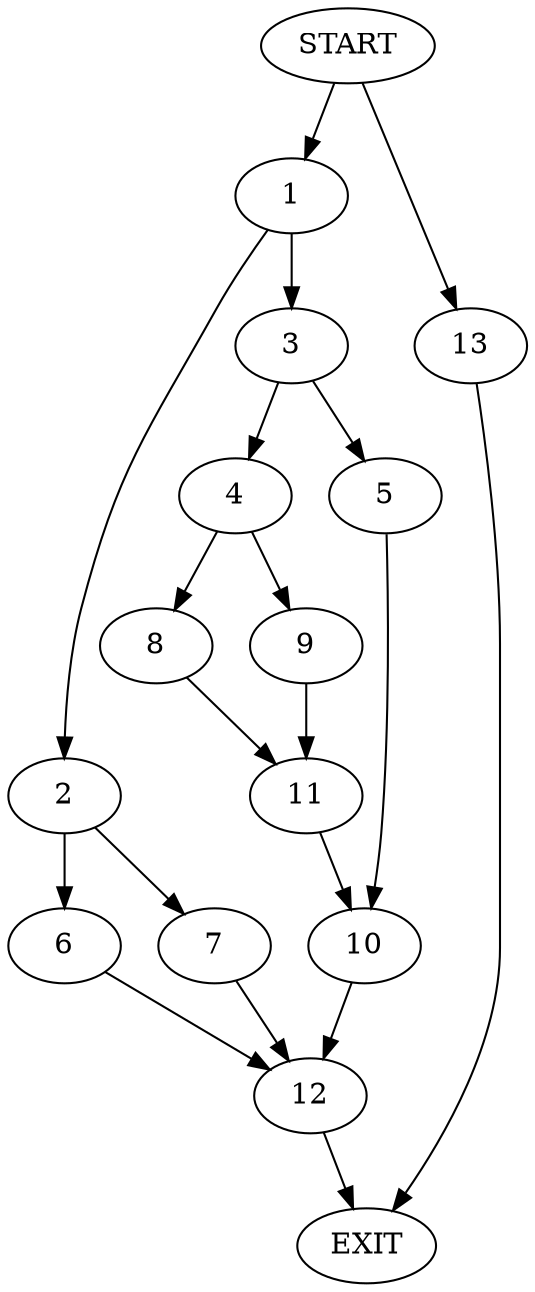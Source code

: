 digraph {
0 [label="START"]
14 [label="EXIT"]
0 -> 1
1 -> 2
1 -> 3
3 -> 4
3 -> 5
2 -> 6
2 -> 7
4 -> 8
4 -> 9
5 -> 10
8 -> 11
9 -> 11
11 -> 10
10 -> 12
12 -> 14
6 -> 12
7 -> 12
0 -> 13
13 -> 14
}
